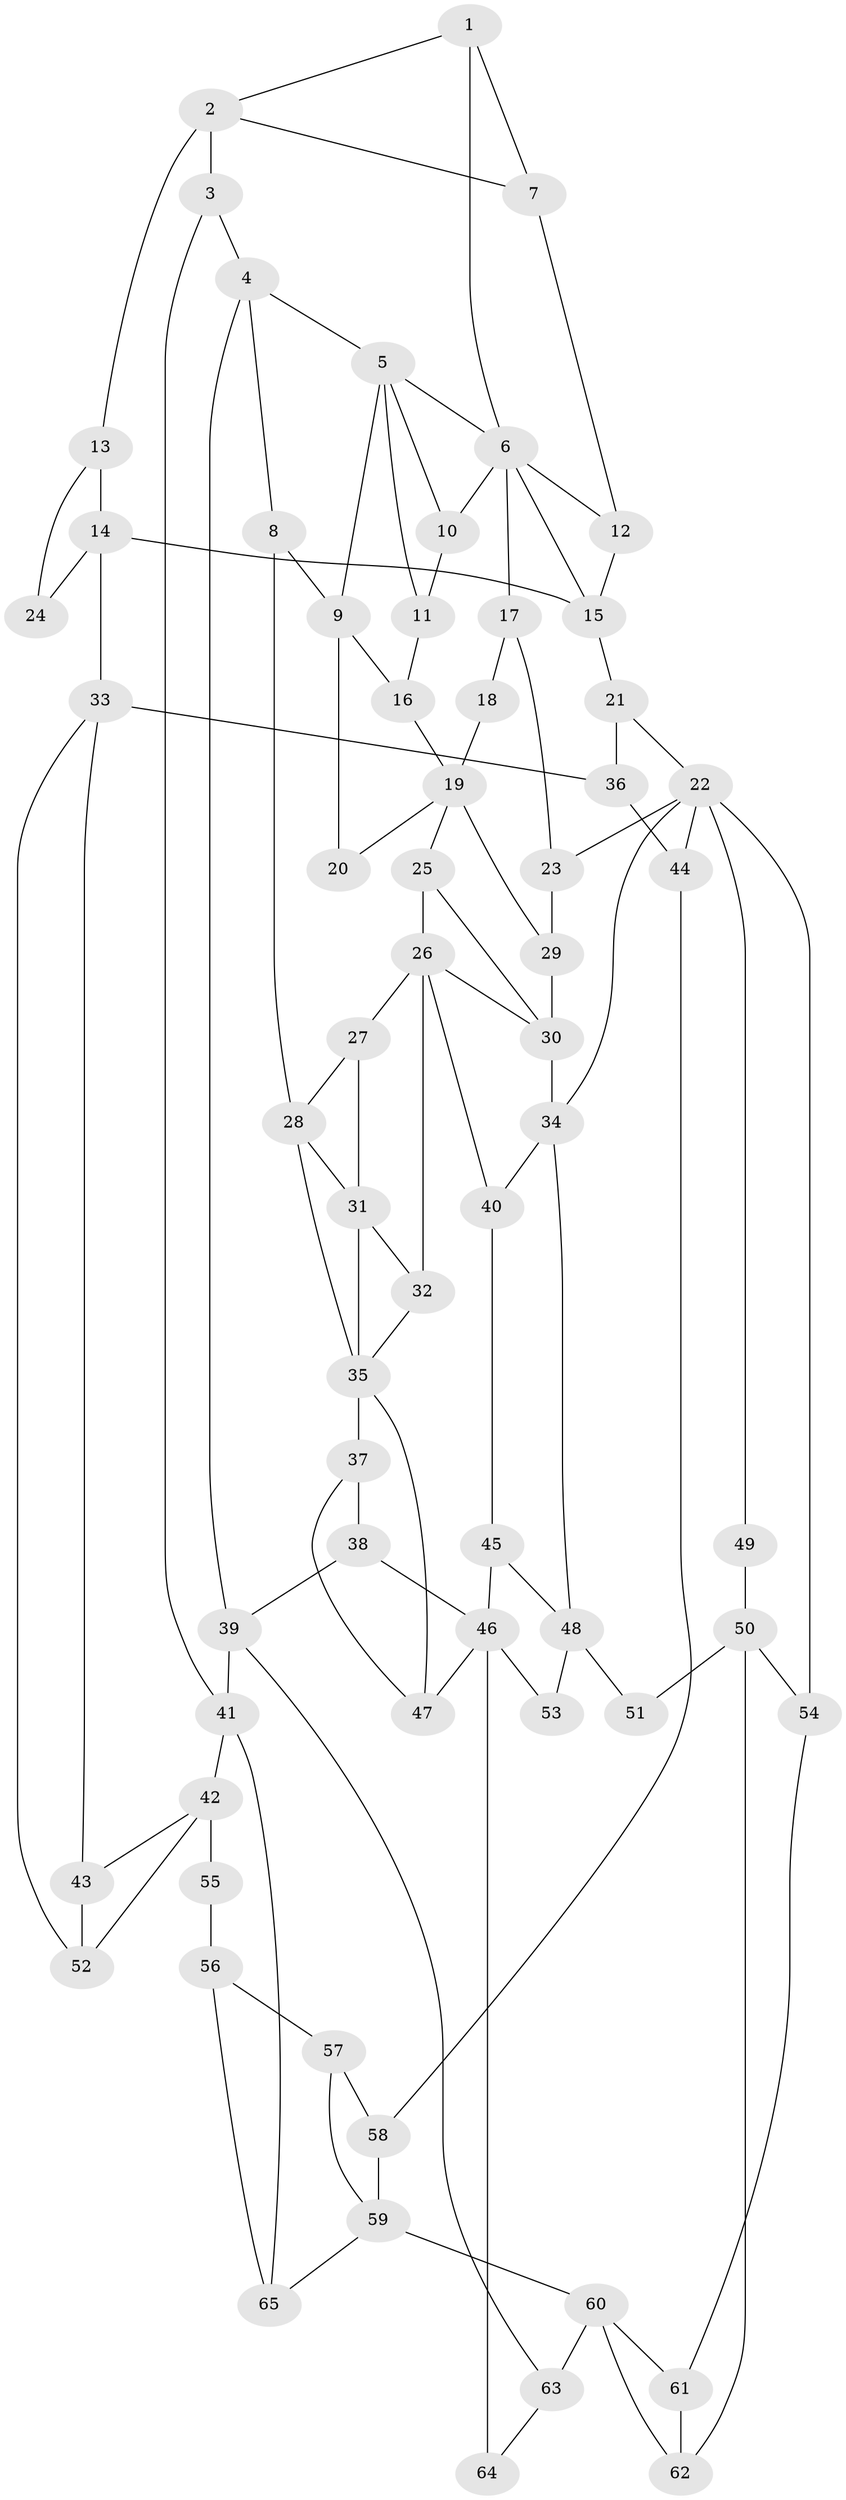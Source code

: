 // original degree distribution, {3: 0.015384615384615385, 4: 0.23076923076923078, 6: 0.2153846153846154, 5: 0.5384615384615384}
// Generated by graph-tools (version 1.1) at 2025/38/03/09/25 02:38:48]
// undirected, 65 vertices, 110 edges
graph export_dot {
graph [start="1"]
  node [color=gray90,style=filled];
  1;
  2;
  3;
  4;
  5;
  6;
  7;
  8;
  9;
  10;
  11;
  12;
  13;
  14;
  15;
  16;
  17;
  18;
  19;
  20;
  21;
  22;
  23;
  24;
  25;
  26;
  27;
  28;
  29;
  30;
  31;
  32;
  33;
  34;
  35;
  36;
  37;
  38;
  39;
  40;
  41;
  42;
  43;
  44;
  45;
  46;
  47;
  48;
  49;
  50;
  51;
  52;
  53;
  54;
  55;
  56;
  57;
  58;
  59;
  60;
  61;
  62;
  63;
  64;
  65;
  1 -- 2 [weight=1.0];
  1 -- 6 [weight=1.0];
  1 -- 7 [weight=1.0];
  2 -- 3 [weight=2.0];
  2 -- 7 [weight=1.0];
  2 -- 13 [weight=2.0];
  3 -- 4 [weight=1.0];
  3 -- 41 [weight=1.0];
  4 -- 5 [weight=1.0];
  4 -- 8 [weight=1.0];
  4 -- 39 [weight=1.0];
  5 -- 6 [weight=1.0];
  5 -- 9 [weight=1.0];
  5 -- 10 [weight=1.0];
  5 -- 11 [weight=1.0];
  6 -- 10 [weight=1.0];
  6 -- 12 [weight=1.0];
  6 -- 15 [weight=1.0];
  6 -- 17 [weight=1.0];
  7 -- 12 [weight=1.0];
  8 -- 9 [weight=2.0];
  8 -- 28 [weight=2.0];
  9 -- 16 [weight=1.0];
  9 -- 20 [weight=2.0];
  10 -- 11 [weight=1.0];
  11 -- 16 [weight=1.0];
  12 -- 15 [weight=1.0];
  13 -- 14 [weight=1.0];
  13 -- 24 [weight=2.0];
  14 -- 15 [weight=2.0];
  14 -- 24 [weight=1.0];
  14 -- 33 [weight=2.0];
  15 -- 21 [weight=1.0];
  16 -- 19 [weight=1.0];
  17 -- 18 [weight=1.0];
  17 -- 23 [weight=1.0];
  18 -- 19 [weight=2.0];
  19 -- 20 [weight=1.0];
  19 -- 25 [weight=1.0];
  19 -- 29 [weight=1.0];
  21 -- 22 [weight=1.0];
  21 -- 36 [weight=1.0];
  22 -- 23 [weight=1.0];
  22 -- 34 [weight=1.0];
  22 -- 44 [weight=1.0];
  22 -- 49 [weight=1.0];
  22 -- 54 [weight=1.0];
  23 -- 29 [weight=1.0];
  25 -- 26 [weight=1.0];
  25 -- 30 [weight=1.0];
  26 -- 27 [weight=1.0];
  26 -- 30 [weight=1.0];
  26 -- 32 [weight=1.0];
  26 -- 40 [weight=1.0];
  27 -- 28 [weight=1.0];
  27 -- 31 [weight=1.0];
  28 -- 31 [weight=2.0];
  28 -- 35 [weight=1.0];
  29 -- 30 [weight=2.0];
  30 -- 34 [weight=2.0];
  31 -- 32 [weight=1.0];
  31 -- 35 [weight=2.0];
  32 -- 35 [weight=1.0];
  33 -- 36 [weight=1.0];
  33 -- 43 [weight=1.0];
  33 -- 52 [weight=1.0];
  34 -- 40 [weight=1.0];
  34 -- 48 [weight=1.0];
  35 -- 37 [weight=1.0];
  35 -- 47 [weight=1.0];
  36 -- 44 [weight=1.0];
  37 -- 38 [weight=1.0];
  37 -- 47 [weight=1.0];
  38 -- 39 [weight=1.0];
  38 -- 46 [weight=1.0];
  39 -- 41 [weight=1.0];
  39 -- 63 [weight=1.0];
  40 -- 45 [weight=1.0];
  41 -- 42 [weight=1.0];
  41 -- 65 [weight=1.0];
  42 -- 43 [weight=1.0];
  42 -- 52 [weight=1.0];
  42 -- 55 [weight=2.0];
  43 -- 52 [weight=1.0];
  44 -- 58 [weight=1.0];
  45 -- 46 [weight=1.0];
  45 -- 48 [weight=1.0];
  46 -- 47 [weight=1.0];
  46 -- 53 [weight=1.0];
  46 -- 64 [weight=2.0];
  48 -- 51 [weight=2.0];
  48 -- 53 [weight=2.0];
  49 -- 50 [weight=2.0];
  50 -- 51 [weight=2.0];
  50 -- 54 [weight=1.0];
  50 -- 62 [weight=1.0];
  54 -- 61 [weight=1.0];
  55 -- 56 [weight=4.0];
  56 -- 57 [weight=1.0];
  56 -- 65 [weight=1.0];
  57 -- 58 [weight=1.0];
  57 -- 59 [weight=1.0];
  58 -- 59 [weight=2.0];
  59 -- 60 [weight=2.0];
  59 -- 65 [weight=1.0];
  60 -- 61 [weight=1.0];
  60 -- 62 [weight=1.0];
  60 -- 63 [weight=1.0];
  61 -- 62 [weight=1.0];
  63 -- 64 [weight=1.0];
}

